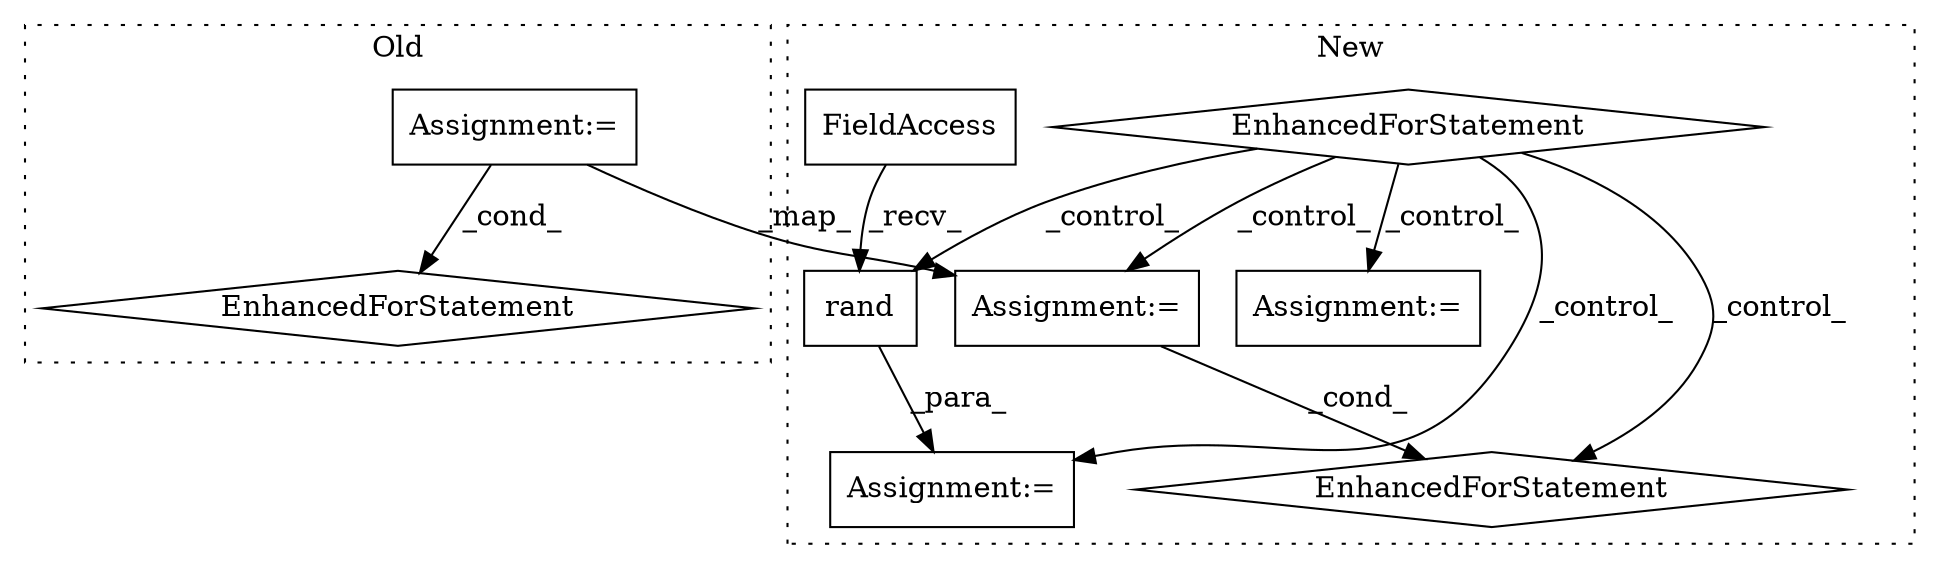 digraph G {
subgraph cluster0 {
1 [label="EnhancedForStatement" a="70" s="10061,10141" l="53,2" shape="diamond"];
6 [label="Assignment:=" a="7" s="10061,10141" l="53,2" shape="box"];
label = "Old";
style="dotted";
}
subgraph cluster1 {
2 [label="rand" a="32" s="4561,4572" l="5,1" shape="box"];
3 [label="Assignment:=" a="7" s="4546" l="1" shape="box"];
4 [label="FieldAccess" a="22" s="4548" l="12" shape="box"];
5 [label="Assignment:=" a="7" s="4230,4311" l="57,2" shape="box"];
7 [label="EnhancedForStatement" a="70" s="4230,4311" l="57,2" shape="diamond"];
8 [label="Assignment:=" a="7" s="4735,4816" l="57,2" shape="box"];
9 [label="EnhancedForStatement" a="70" s="3761,3888" l="53,2" shape="diamond"];
label = "New";
style="dotted";
}
2 -> 3 [label="_para_"];
4 -> 2 [label="_recv_"];
5 -> 7 [label="_cond_"];
6 -> 1 [label="_cond_"];
6 -> 5 [label="_map_"];
9 -> 5 [label="_control_"];
9 -> 2 [label="_control_"];
9 -> 3 [label="_control_"];
9 -> 8 [label="_control_"];
9 -> 7 [label="_control_"];
}